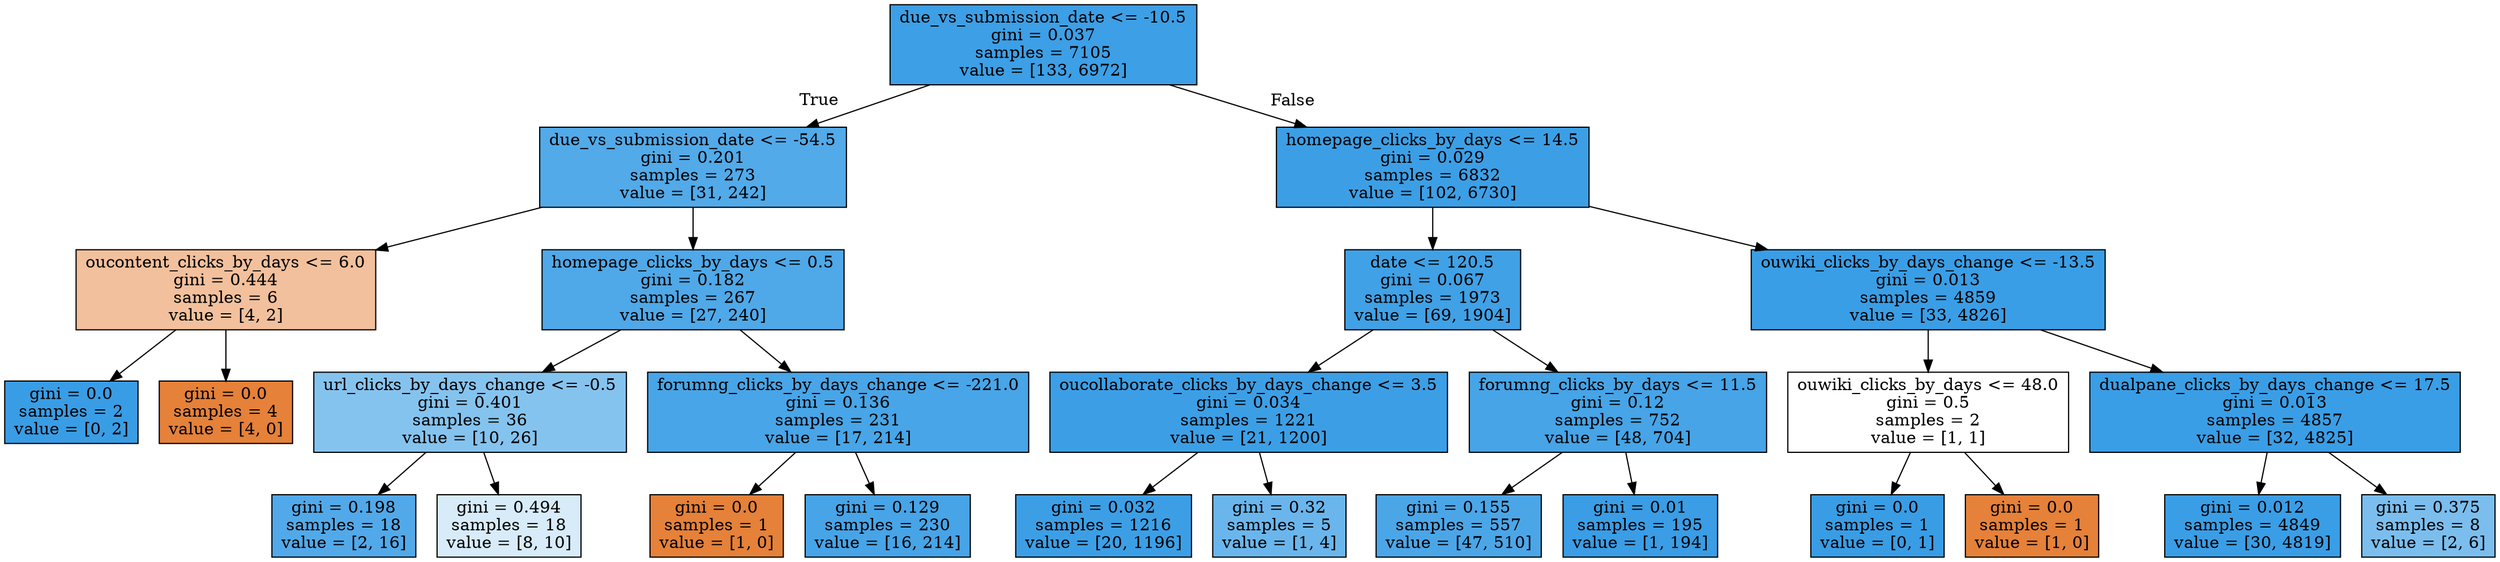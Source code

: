 digraph Tree {
node [shape=box, style="filled", color="black"] ;
0 [label="due_vs_submission_date <= -10.5\ngini = 0.037\nsamples = 7105\nvalue = [133, 6972]", fillcolor="#399de5fa"] ;
1 [label="due_vs_submission_date <= -54.5\ngini = 0.201\nsamples = 273\nvalue = [31, 242]", fillcolor="#399de5de"] ;
0 -> 1 [labeldistance=2.5, labelangle=45, headlabel="True"] ;
2 [label="oucontent_clicks_by_days <= 6.0\ngini = 0.444\nsamples = 6\nvalue = [4, 2]", fillcolor="#e581397f"] ;
1 -> 2 ;
3 [label="gini = 0.0\nsamples = 2\nvalue = [0, 2]", fillcolor="#399de5ff"] ;
2 -> 3 ;
4 [label="gini = 0.0\nsamples = 4\nvalue = [4, 0]", fillcolor="#e58139ff"] ;
2 -> 4 ;
5 [label="homepage_clicks_by_days <= 0.5\ngini = 0.182\nsamples = 267\nvalue = [27, 240]", fillcolor="#399de5e2"] ;
1 -> 5 ;
6 [label="url_clicks_by_days_change <= -0.5\ngini = 0.401\nsamples = 36\nvalue = [10, 26]", fillcolor="#399de59d"] ;
5 -> 6 ;
7 [label="gini = 0.198\nsamples = 18\nvalue = [2, 16]", fillcolor="#399de5df"] ;
6 -> 7 ;
8 [label="gini = 0.494\nsamples = 18\nvalue = [8, 10]", fillcolor="#399de533"] ;
6 -> 8 ;
9 [label="forumng_clicks_by_days_change <= -221.0\ngini = 0.136\nsamples = 231\nvalue = [17, 214]", fillcolor="#399de5eb"] ;
5 -> 9 ;
10 [label="gini = 0.0\nsamples = 1\nvalue = [1, 0]", fillcolor="#e58139ff"] ;
9 -> 10 ;
11 [label="gini = 0.129\nsamples = 230\nvalue = [16, 214]", fillcolor="#399de5ec"] ;
9 -> 11 ;
12 [label="homepage_clicks_by_days <= 14.5\ngini = 0.029\nsamples = 6832\nvalue = [102, 6730]", fillcolor="#399de5fb"] ;
0 -> 12 [labeldistance=2.5, labelangle=-45, headlabel="False"] ;
13 [label="date <= 120.5\ngini = 0.067\nsamples = 1973\nvalue = [69, 1904]", fillcolor="#399de5f6"] ;
12 -> 13 ;
14 [label="oucollaborate_clicks_by_days_change <= 3.5\ngini = 0.034\nsamples = 1221\nvalue = [21, 1200]", fillcolor="#399de5fb"] ;
13 -> 14 ;
15 [label="gini = 0.032\nsamples = 1216\nvalue = [20, 1196]", fillcolor="#399de5fb"] ;
14 -> 15 ;
16 [label="gini = 0.32\nsamples = 5\nvalue = [1, 4]", fillcolor="#399de5bf"] ;
14 -> 16 ;
17 [label="forumng_clicks_by_days <= 11.5\ngini = 0.12\nsamples = 752\nvalue = [48, 704]", fillcolor="#399de5ee"] ;
13 -> 17 ;
18 [label="gini = 0.155\nsamples = 557\nvalue = [47, 510]", fillcolor="#399de5e7"] ;
17 -> 18 ;
19 [label="gini = 0.01\nsamples = 195\nvalue = [1, 194]", fillcolor="#399de5fe"] ;
17 -> 19 ;
20 [label="ouwiki_clicks_by_days_change <= -13.5\ngini = 0.013\nsamples = 4859\nvalue = [33, 4826]", fillcolor="#399de5fd"] ;
12 -> 20 ;
21 [label="ouwiki_clicks_by_days <= 48.0\ngini = 0.5\nsamples = 2\nvalue = [1, 1]", fillcolor="#e5813900"] ;
20 -> 21 ;
22 [label="gini = 0.0\nsamples = 1\nvalue = [0, 1]", fillcolor="#399de5ff"] ;
21 -> 22 ;
23 [label="gini = 0.0\nsamples = 1\nvalue = [1, 0]", fillcolor="#e58139ff"] ;
21 -> 23 ;
24 [label="dualpane_clicks_by_days_change <= 17.5\ngini = 0.013\nsamples = 4857\nvalue = [32, 4825]", fillcolor="#399de5fd"] ;
20 -> 24 ;
25 [label="gini = 0.012\nsamples = 4849\nvalue = [30, 4819]", fillcolor="#399de5fd"] ;
24 -> 25 ;
26 [label="gini = 0.375\nsamples = 8\nvalue = [2, 6]", fillcolor="#399de5aa"] ;
24 -> 26 ;
}